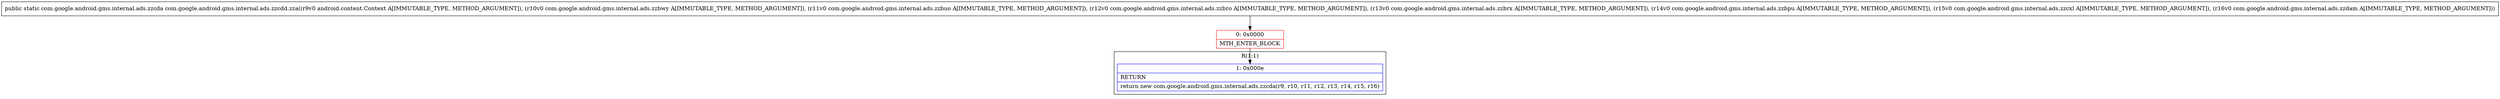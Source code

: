 digraph "CFG forcom.google.android.gms.internal.ads.zzcdd.zza(Landroid\/content\/Context;Lcom\/google\/android\/gms\/internal\/ads\/zzbwy;Lcom\/google\/android\/gms\/internal\/ads\/zzbuo;Lcom\/google\/android\/gms\/internal\/ads\/zzbro;Lcom\/google\/android\/gms\/internal\/ads\/zzbrx;Lcom\/google\/android\/gms\/internal\/ads\/zzbpu;Lcom\/google\/android\/gms\/internal\/ads\/zzcxl;Lcom\/google\/android\/gms\/internal\/ads\/zzdam;)Lcom\/google\/android\/gms\/internal\/ads\/zzcda;" {
subgraph cluster_Region_283665735 {
label = "R(1:1)";
node [shape=record,color=blue];
Node_1 [shape=record,label="{1\:\ 0x000e|RETURN\l|return new com.google.android.gms.internal.ads.zzcda(r9, r10, r11, r12, r13, r14, r15, r16)\l}"];
}
Node_0 [shape=record,color=red,label="{0\:\ 0x0000|MTH_ENTER_BLOCK\l}"];
MethodNode[shape=record,label="{public static com.google.android.gms.internal.ads.zzcda com.google.android.gms.internal.ads.zzcdd.zza((r9v0 android.content.Context A[IMMUTABLE_TYPE, METHOD_ARGUMENT]), (r10v0 com.google.android.gms.internal.ads.zzbwy A[IMMUTABLE_TYPE, METHOD_ARGUMENT]), (r11v0 com.google.android.gms.internal.ads.zzbuo A[IMMUTABLE_TYPE, METHOD_ARGUMENT]), (r12v0 com.google.android.gms.internal.ads.zzbro A[IMMUTABLE_TYPE, METHOD_ARGUMENT]), (r13v0 com.google.android.gms.internal.ads.zzbrx A[IMMUTABLE_TYPE, METHOD_ARGUMENT]), (r14v0 com.google.android.gms.internal.ads.zzbpu A[IMMUTABLE_TYPE, METHOD_ARGUMENT]), (r15v0 com.google.android.gms.internal.ads.zzcxl A[IMMUTABLE_TYPE, METHOD_ARGUMENT]), (r16v0 com.google.android.gms.internal.ads.zzdam A[IMMUTABLE_TYPE, METHOD_ARGUMENT])) }"];
MethodNode -> Node_0;
Node_0 -> Node_1;
}


